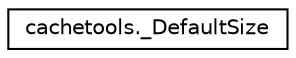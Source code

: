 digraph "Graphical Class Hierarchy"
{
 // LATEX_PDF_SIZE
  edge [fontname="Helvetica",fontsize="10",labelfontname="Helvetica",labelfontsize="10"];
  node [fontname="Helvetica",fontsize="10",shape=record];
  rankdir="LR";
  Node0 [label="cachetools._DefaultSize",height=0.2,width=0.4,color="black", fillcolor="white", style="filled",URL="$classcachetools_1_1__DefaultSize.html",tooltip=" "];
}
